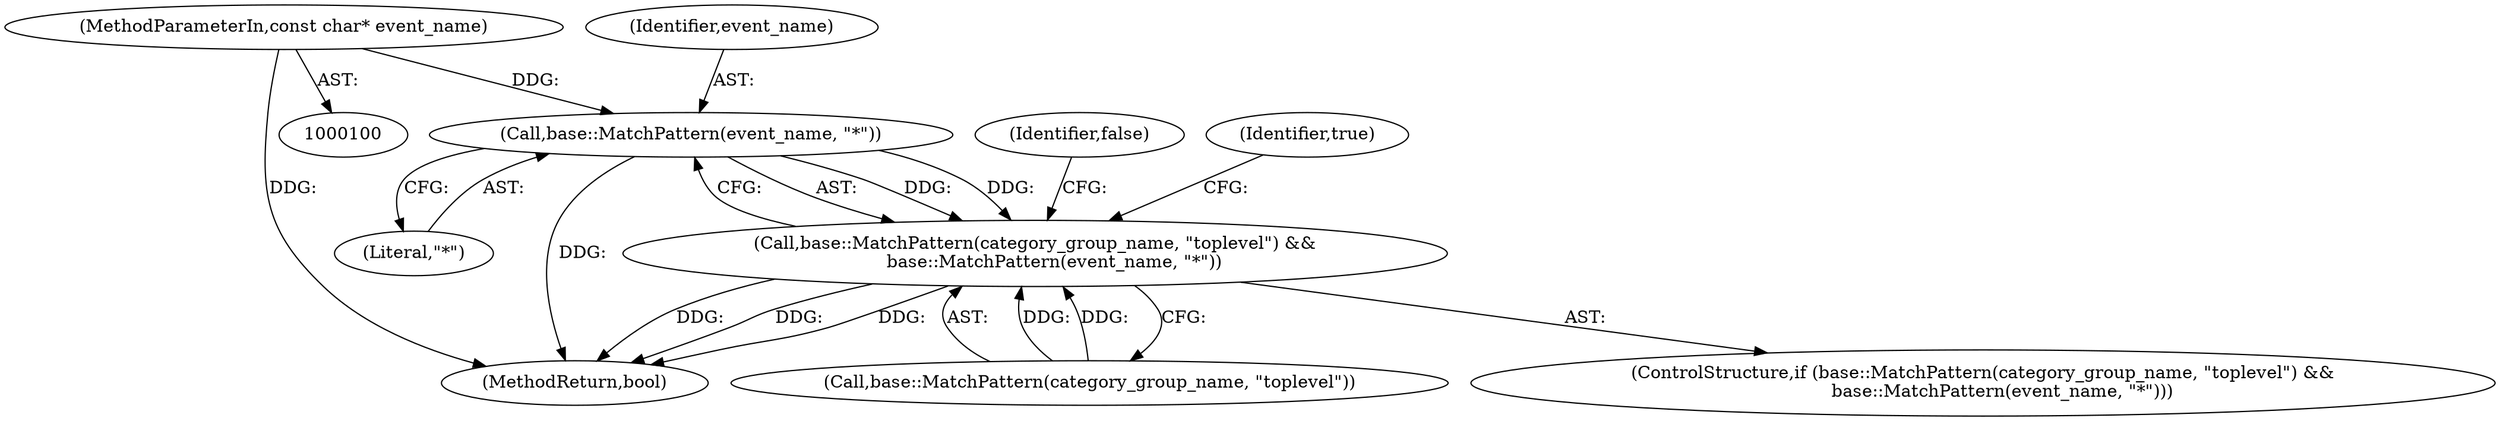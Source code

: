 digraph "1_Chrome_870f3e99a1282023753fe8d8aed90879cbc6838f_0@del" {
"1000102" [label="(MethodParameterIn,const char* event_name)"];
"1000109" [label="(Call,base::MatchPattern(event_name, \"*\"))"];
"1000105" [label="(Call,base::MatchPattern(category_group_name, \"toplevel\") &&\n       base::MatchPattern(event_name, \"*\"))"];
"1000111" [label="(Literal,\"*\")"];
"1000104" [label="(ControlStructure,if (base::MatchPattern(category_group_name, \"toplevel\") &&\n       base::MatchPattern(event_name, \"*\")))"];
"1000106" [label="(Call,base::MatchPattern(category_group_name, \"toplevel\"))"];
"1000110" [label="(Identifier,event_name)"];
"1000102" [label="(MethodParameterIn,const char* event_name)"];
"1000109" [label="(Call,base::MatchPattern(event_name, \"*\"))"];
"1000116" [label="(Identifier,false)"];
"1000114" [label="(Identifier,true)"];
"1000105" [label="(Call,base::MatchPattern(category_group_name, \"toplevel\") &&\n       base::MatchPattern(event_name, \"*\"))"];
"1000117" [label="(MethodReturn,bool)"];
"1000102" -> "1000100"  [label="AST: "];
"1000102" -> "1000117"  [label="DDG: "];
"1000102" -> "1000109"  [label="DDG: "];
"1000109" -> "1000105"  [label="AST: "];
"1000109" -> "1000111"  [label="CFG: "];
"1000110" -> "1000109"  [label="AST: "];
"1000111" -> "1000109"  [label="AST: "];
"1000105" -> "1000109"  [label="CFG: "];
"1000109" -> "1000117"  [label="DDG: "];
"1000109" -> "1000105"  [label="DDG: "];
"1000109" -> "1000105"  [label="DDG: "];
"1000105" -> "1000104"  [label="AST: "];
"1000105" -> "1000106"  [label="CFG: "];
"1000106" -> "1000105"  [label="AST: "];
"1000114" -> "1000105"  [label="CFG: "];
"1000116" -> "1000105"  [label="CFG: "];
"1000105" -> "1000117"  [label="DDG: "];
"1000105" -> "1000117"  [label="DDG: "];
"1000105" -> "1000117"  [label="DDG: "];
"1000106" -> "1000105"  [label="DDG: "];
"1000106" -> "1000105"  [label="DDG: "];
}
